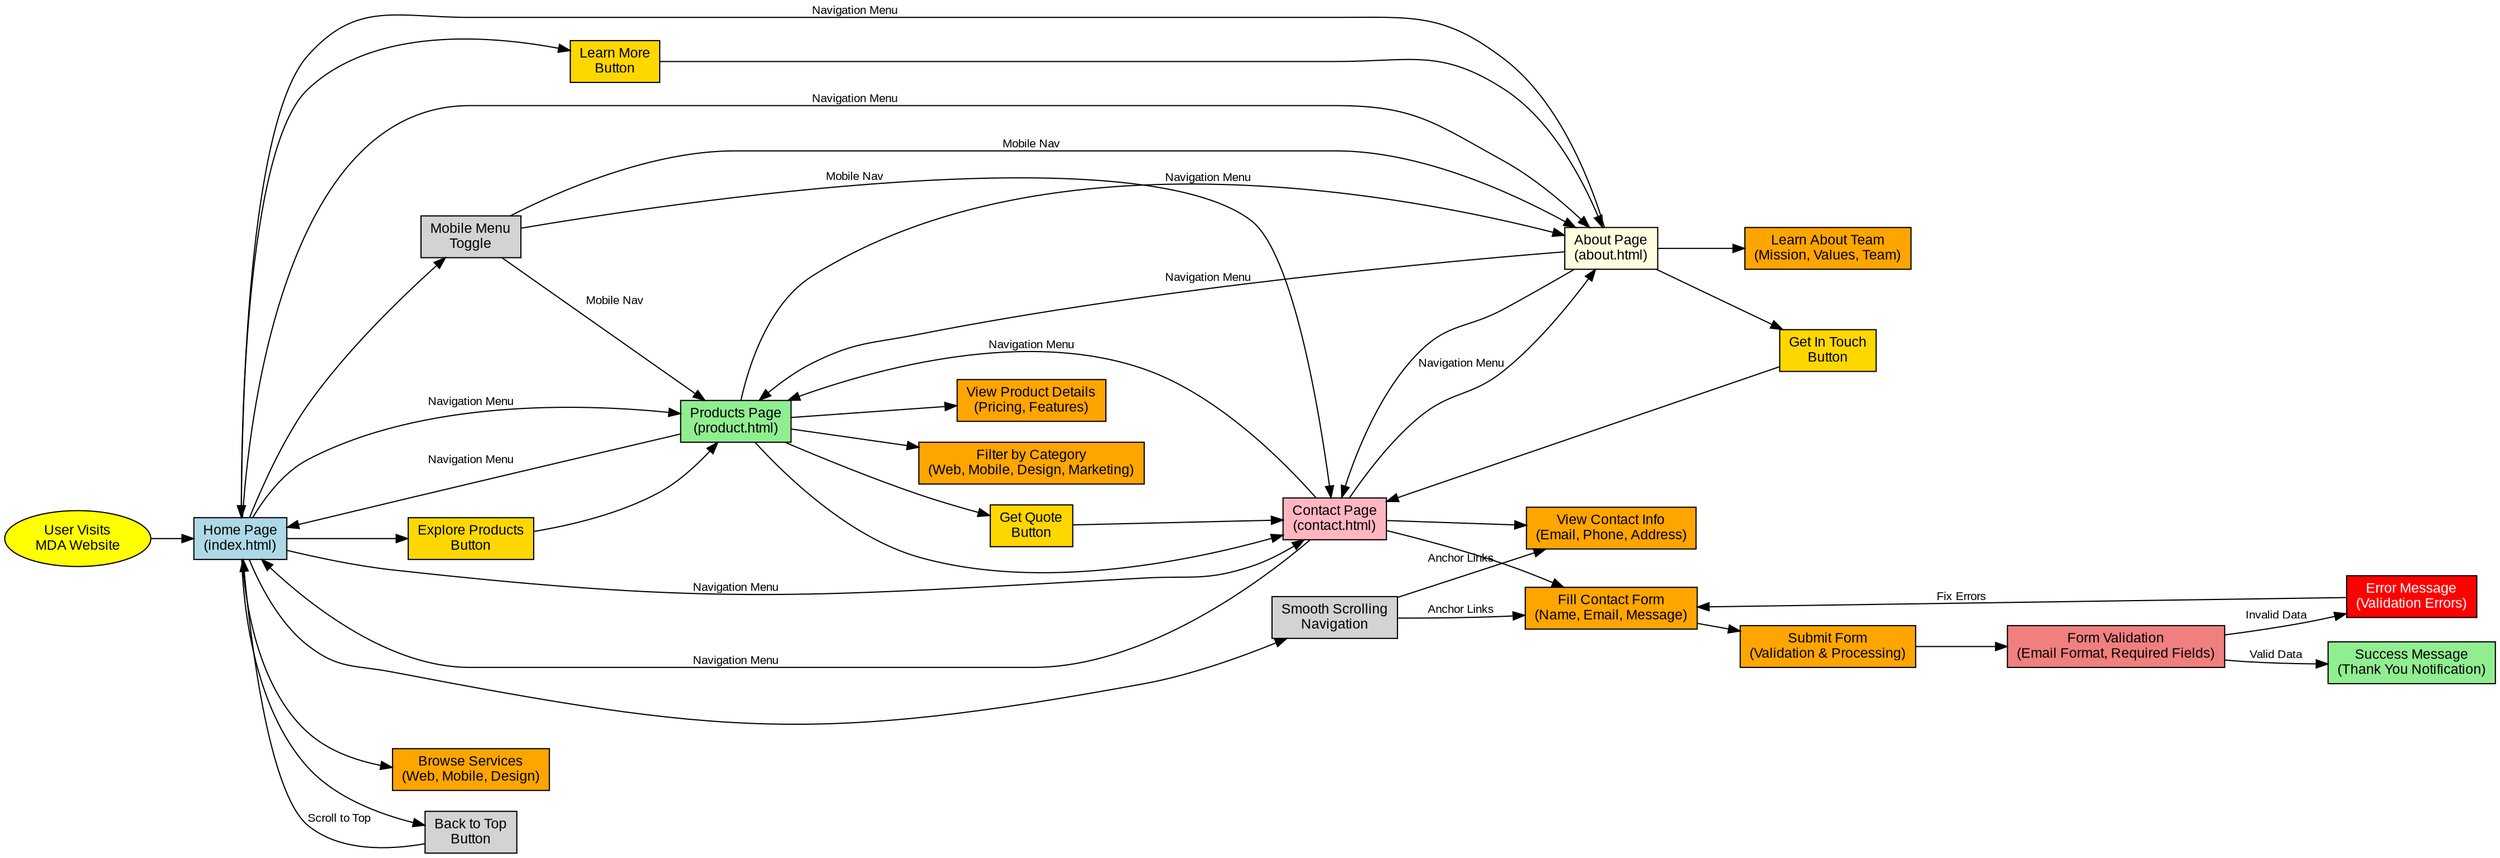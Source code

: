 digraph MDA_User_Workflow {
    // Graph settings
    rankdir=LR;
    node [shape=box, style=filled, fontname="Arial", fontsize=12];
    edge [fontname="Arial", fontsize=10];
    
    // User Journey
    Start [label="User Visits\nMDA Website", shape=ellipse, fillcolor=yellow];
    
    // Main Pages
    Home [label="Home Page\n(index.html)", fillcolor=lightblue];
    Products [label="Products Page\n(product.html)", fillcolor=lightgreen];
    About [label="About Page\n(about.html)", fillcolor=lightyellow];
    Contact [label="Contact Page\n(contact.html)", fillcolor=lightpink];
    
    // User Actions
    BrowseServices [label="Browse Services\n(Web, Mobile, Design)", fillcolor=orange];
    ViewProducts [label="View Product Details\n(Pricing, Features)", fillcolor=orange];
    FilterProducts [label="Filter by Category\n(Web, Mobile, Design, Marketing)", fillcolor=orange];
    LearnAbout [label="Learn About Team\n(Mission, Values, Team)", fillcolor=orange];
    ContactInfo [label="View Contact Info\n(Email, Phone, Address)", fillcolor=orange];
    FillForm [label="Fill Contact Form\n(Name, Email, Message)", fillcolor=orange];
    SubmitForm [label="Submit Form\n(Validation & Processing)", fillcolor=orange];
    
    // System Responses
    Validation [label="Form Validation\n(Email Format, Required Fields)", fillcolor=lightcoral];
    Success [label="Success Message\n(Thank You Notification)", fillcolor=lightgreen];
    Error [label="Error Message\n(Validation Errors)", fillcolor=red, fontcolor=white];
    
    // Navigation Options
    ExploreProducts [label="Explore Products\nButton", fillcolor=gold];
    LearnMore [label="Learn More\nButton", fillcolor=gold];
    GetQuote [label="Get Quote\nButton", fillcolor=gold];
    GetInTouch [label="Get In Touch\nButton", fillcolor=gold];
    
    // Interactive Features
    MobileMenu [label="Mobile Menu\nToggle", fillcolor=lightgray];
    SmoothScroll [label="Smooth Scrolling\nNavigation", fillcolor=lightgray];
    BackToTop [label="Back to Top\nButton", fillcolor=lightgray];
    
    // User Flow
    Start -> Home;
    
    // Home Page Flow
    Home -> BrowseServices;
    Home -> ExploreProducts;
    Home -> LearnMore;
    Home -> MobileMenu;
    Home -> SmoothScroll;
    Home -> BackToTop;
    
    // Products Page Flow
    ExploreProducts -> Products;
    Products -> ViewProducts;
    Products -> FilterProducts;
    Products -> GetQuote;
    Products -> Contact;
    
    // About Page Flow
    LearnMore -> About;
    About -> LearnAbout;
    About -> GetInTouch;
    About -> Contact;
    
    // Contact Page Flow
    GetQuote -> Contact;
    GetInTouch -> Contact;
    Contact -> ContactInfo;
    Contact -> FillForm;
    FillForm -> SubmitForm;
    
    // Form Processing
    SubmitForm -> Validation;
    Validation -> Success [label="Valid Data"];
    Validation -> Error [label="Invalid Data"];
    Error -> FillForm [label="Fix Errors"];
    
    // Cross-page Navigation
    Home -> Products [label="Navigation Menu"];
    Home -> About [label="Navigation Menu"];
    Home -> Contact [label="Navigation Menu"];
    Products -> Home [label="Navigation Menu"];
    Products -> About [label="Navigation Menu"];
    About -> Home [label="Navigation Menu"];
    About -> Products [label="Navigation Menu"];
    Contact -> Home [label="Navigation Menu"];
    Contact -> Products [label="Navigation Menu"];
    Contact -> About [label="Navigation Menu"];
    
    // Mobile Experience
    MobileMenu -> Products [label="Mobile Nav"];
    MobileMenu -> About [label="Mobile Nav"];
    MobileMenu -> Contact [label="Mobile Nav"];
    
    // Smooth Scrolling
    SmoothScroll -> ContactInfo [label="Anchor Links"];
    SmoothScroll -> FillForm [label="Anchor Links"];
    
    // Back to Top
    BackToTop -> Home [label="Scroll to Top"];
} 